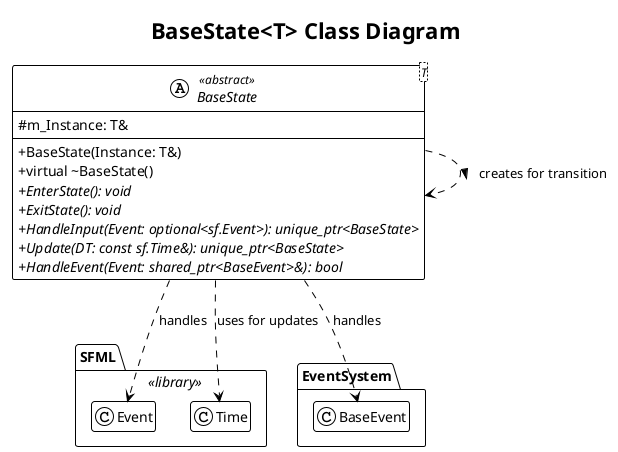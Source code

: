 @startuml
!theme plain
title BaseState<T> Class Diagram

' Settings for better readability
skinparam classAttributeIconSize 0
hide empty members

' --- External Dependencies ---
package SFML <<library>> {
    class Event
    class Time
}

package EventSystem {
    class BaseEvent
}

' --- The Abstract BaseState Class ---
abstract class BaseState <T> <<abstract>> {
    # m_Instance: T&
    --
    + BaseState(Instance: T&)
    + virtual ~BaseState()
    + {abstract} EnterState(): void
    + {abstract} ExitState(): void
    + {abstract} HandleInput(Event: optional<sf.Event>): unique_ptr<BaseState>
    + {abstract} Update(DT: const sf.Time&): unique_ptr<BaseState>
    + {abstract} HandleEvent(Event: shared_ptr<BaseEvent>&): bool
}

' A state can create a new state to transition to. This is a key part of the pattern.
BaseState ..> BaseState : creates for transition >

' Dependencies on external types
BaseState ..> SFML.Event : handles
BaseState ..> SFML.Time : uses for updates
BaseState ..> BaseEvent : handles

@enduml